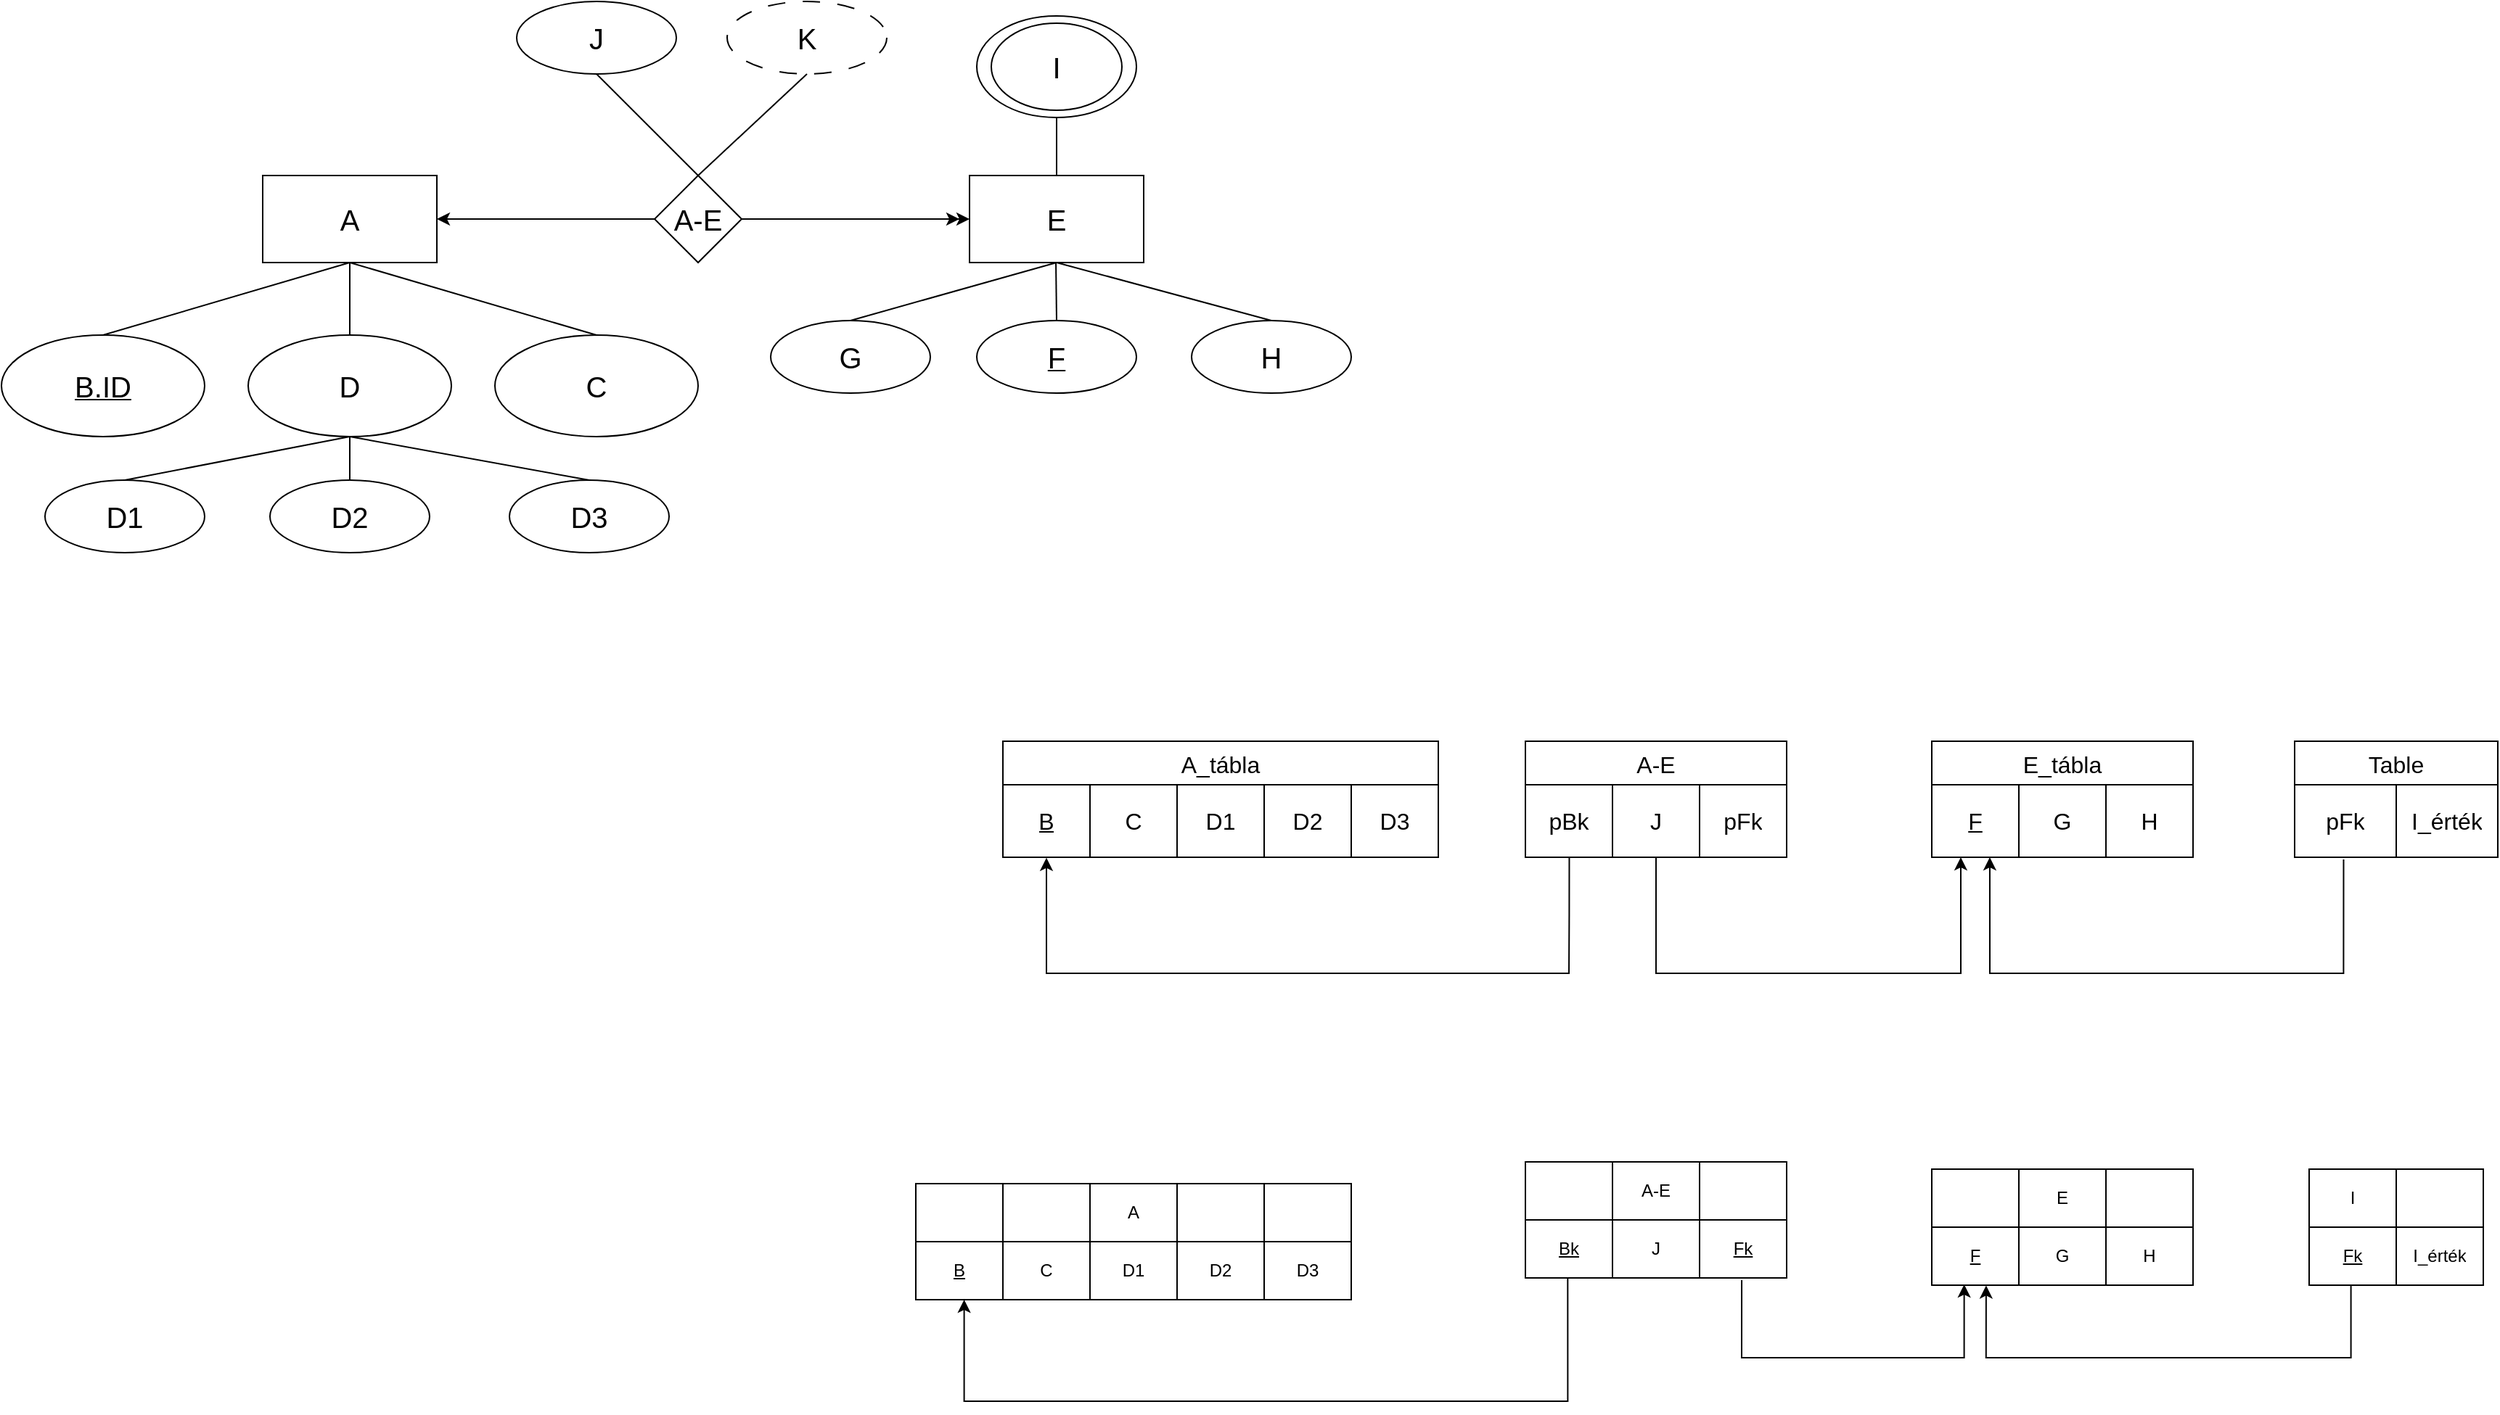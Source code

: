 <mxfile version="26.1.1">
  <diagram name="1 oldal" id="Lfw7uH7mR_dwtOn-PWIH">
    <mxGraphModel dx="1500" dy="797" grid="1" gridSize="10" guides="1" tooltips="1" connect="1" arrows="1" fold="1" page="1" pageScale="1" pageWidth="827" pageHeight="1169" math="0" shadow="0">
      <root>
        <mxCell id="0" />
        <mxCell id="1" parent="0" />
        <mxCell id="7MCUvtR1y5PKWnJzMDMS-5" value="&lt;font style=&quot;font-size: 20px;&quot;&gt;A&lt;/font&gt;" style="rounded=0;whiteSpace=wrap;html=1;" parent="1" vertex="1">
          <mxGeometry x="340" y="210" width="120" height="60" as="geometry" />
        </mxCell>
        <mxCell id="7MCUvtR1y5PKWnJzMDMS-29" value="&lt;font style=&quot;font-size: 20px;&quot;&gt;E&lt;/font&gt;" style="rounded=0;whiteSpace=wrap;html=1;" parent="1" vertex="1">
          <mxGeometry x="827" y="210" width="120" height="60" as="geometry" />
        </mxCell>
        <mxCell id="7MCUvtR1y5PKWnJzMDMS-43" value="" style="endArrow=classic;startArrow=classic;html=1;rounded=0;entryX=1;entryY=0.5;entryDx=0;entryDy=0;exitX=0;exitY=0.5;exitDx=0;exitDy=0;" parent="1" source="7MCUvtR1y5PKWnJzMDMS-29" target="7MCUvtR1y5PKWnJzMDMS-5" edge="1">
          <mxGeometry width="50" height="50" relative="1" as="geometry">
            <mxPoint x="710" y="239.47" as="sourcePoint" />
            <mxPoint x="610" y="239.47" as="targetPoint" />
          </mxGeometry>
        </mxCell>
        <mxCell id="7MCUvtR1y5PKWnJzMDMS-44" value="&lt;font style=&quot;font-size: 20px;&quot;&gt;A-E&lt;/font&gt;" style="rhombus;whiteSpace=wrap;html=1;" parent="1" vertex="1">
          <mxGeometry x="610" y="210" width="60" height="60" as="geometry" />
        </mxCell>
        <mxCell id="7MCUvtR1y5PKWnJzMDMS-45" value="&lt;u&gt;&lt;font style=&quot;font-size: 20px;&quot;&gt;B.ID&lt;/font&gt;&lt;/u&gt;" style="ellipse;whiteSpace=wrap;html=1;" parent="1" vertex="1">
          <mxGeometry x="160" y="320" width="140" height="70" as="geometry" />
        </mxCell>
        <mxCell id="7MCUvtR1y5PKWnJzMDMS-46" value="&lt;font style=&quot;font-size: 20px;&quot;&gt;D&lt;/font&gt;" style="ellipse;whiteSpace=wrap;html=1;" parent="1" vertex="1">
          <mxGeometry x="330" y="320" width="140" height="70" as="geometry" />
        </mxCell>
        <mxCell id="7MCUvtR1y5PKWnJzMDMS-47" value="&lt;font style=&quot;font-size: 20px;&quot;&gt;C&lt;/font&gt;" style="ellipse;whiteSpace=wrap;html=1;" parent="1" vertex="1">
          <mxGeometry x="500" y="320" width="140" height="70" as="geometry" />
        </mxCell>
        <mxCell id="7MCUvtR1y5PKWnJzMDMS-48" value="" style="endArrow=none;html=1;rounded=0;exitX=0.5;exitY=0;exitDx=0;exitDy=0;entryX=0.5;entryY=1;entryDx=0;entryDy=0;" parent="1" source="7MCUvtR1y5PKWnJzMDMS-46" target="7MCUvtR1y5PKWnJzMDMS-5" edge="1">
          <mxGeometry width="50" height="50" relative="1" as="geometry">
            <mxPoint x="480" y="280" as="sourcePoint" />
            <mxPoint x="530" y="230" as="targetPoint" />
          </mxGeometry>
        </mxCell>
        <mxCell id="7MCUvtR1y5PKWnJzMDMS-49" value="" style="endArrow=none;html=1;rounded=0;exitX=0.5;exitY=0;exitDx=0;exitDy=0;entryX=0.5;entryY=1;entryDx=0;entryDy=0;" parent="1" source="7MCUvtR1y5PKWnJzMDMS-47" target="7MCUvtR1y5PKWnJzMDMS-5" edge="1">
          <mxGeometry width="50" height="50" relative="1" as="geometry">
            <mxPoint x="410" y="330" as="sourcePoint" />
            <mxPoint x="410" y="280" as="targetPoint" />
          </mxGeometry>
        </mxCell>
        <mxCell id="7MCUvtR1y5PKWnJzMDMS-50" value="" style="endArrow=none;html=1;rounded=0;exitX=0.5;exitY=0;exitDx=0;exitDy=0;entryX=0.5;entryY=1;entryDx=0;entryDy=0;" parent="1" source="7MCUvtR1y5PKWnJzMDMS-45" target="7MCUvtR1y5PKWnJzMDMS-5" edge="1">
          <mxGeometry width="50" height="50" relative="1" as="geometry">
            <mxPoint x="420" y="340" as="sourcePoint" />
            <mxPoint x="420" y="290" as="targetPoint" />
          </mxGeometry>
        </mxCell>
        <mxCell id="7MCUvtR1y5PKWnJzMDMS-51" value="&lt;font style=&quot;font-size: 20px;&quot;&gt;D3&lt;/font&gt;" style="ellipse;whiteSpace=wrap;html=1;" parent="1" vertex="1">
          <mxGeometry x="510" y="420" width="110" height="50" as="geometry" />
        </mxCell>
        <mxCell id="7MCUvtR1y5PKWnJzMDMS-52" value="&lt;font style=&quot;font-size: 20px;&quot;&gt;D2&lt;/font&gt;" style="ellipse;whiteSpace=wrap;html=1;" parent="1" vertex="1">
          <mxGeometry x="345" y="420" width="110" height="50" as="geometry" />
        </mxCell>
        <mxCell id="7MCUvtR1y5PKWnJzMDMS-53" value="&lt;font style=&quot;font-size: 20px;&quot;&gt;D1&lt;/font&gt;" style="ellipse;whiteSpace=wrap;html=1;" parent="1" vertex="1">
          <mxGeometry x="190" y="420" width="110" height="50" as="geometry" />
        </mxCell>
        <mxCell id="7MCUvtR1y5PKWnJzMDMS-54" value="" style="endArrow=none;html=1;rounded=0;exitX=0.5;exitY=0;exitDx=0;exitDy=0;fontStyle=4;entryX=0.5;entryY=1;entryDx=0;entryDy=0;" parent="1" source="7MCUvtR1y5PKWnJzMDMS-52" target="7MCUvtR1y5PKWnJzMDMS-46" edge="1">
          <mxGeometry width="50" height="50" relative="1" as="geometry">
            <mxPoint x="410" y="430" as="sourcePoint" />
            <mxPoint x="420" y="400" as="targetPoint" />
          </mxGeometry>
        </mxCell>
        <mxCell id="7MCUvtR1y5PKWnJzMDMS-58" value="" style="endArrow=classic;html=1;rounded=0;exitX=1;exitY=0.5;exitDx=0;exitDy=0;" parent="1" source="7MCUvtR1y5PKWnJzMDMS-44" edge="1">
          <mxGeometry width="50" height="50" relative="1" as="geometry">
            <mxPoint x="720" y="400" as="sourcePoint" />
            <mxPoint x="820" y="240" as="targetPoint" />
          </mxGeometry>
        </mxCell>
        <mxCell id="7MCUvtR1y5PKWnJzMDMS-59" value="" style="endArrow=none;html=1;rounded=0;exitX=0.5;exitY=0;exitDx=0;exitDy=0;entryX=0.5;entryY=1;entryDx=0;entryDy=0;" parent="1" source="7MCUvtR1y5PKWnJzMDMS-51" target="7MCUvtR1y5PKWnJzMDMS-46" edge="1">
          <mxGeometry width="50" height="50" relative="1" as="geometry">
            <mxPoint x="410" y="430" as="sourcePoint" />
            <mxPoint x="409.52" y="390" as="targetPoint" />
          </mxGeometry>
        </mxCell>
        <mxCell id="7MCUvtR1y5PKWnJzMDMS-60" value="" style="endArrow=none;html=1;rounded=0;exitX=0.5;exitY=0;exitDx=0;exitDy=0;entryX=0.5;entryY=1;entryDx=0;entryDy=0;" parent="1" source="7MCUvtR1y5PKWnJzMDMS-53" target="7MCUvtR1y5PKWnJzMDMS-46" edge="1">
          <mxGeometry width="50" height="50" relative="1" as="geometry">
            <mxPoint x="420" y="440" as="sourcePoint" />
            <mxPoint x="400" y="390" as="targetPoint" />
          </mxGeometry>
        </mxCell>
        <mxCell id="7MCUvtR1y5PKWnJzMDMS-61" value="" style="ellipse;whiteSpace=wrap;html=1;" parent="1" vertex="1">
          <mxGeometry x="832" y="100" width="110" height="70" as="geometry" />
        </mxCell>
        <mxCell id="7MCUvtR1y5PKWnJzMDMS-62" value="&lt;font style=&quot;font-size: 20px;&quot;&gt;I&lt;/font&gt;" style="ellipse;whiteSpace=wrap;html=1;" parent="1" vertex="1">
          <mxGeometry x="842" y="105" width="90" height="60" as="geometry" />
        </mxCell>
        <mxCell id="7MCUvtR1y5PKWnJzMDMS-63" value="" style="endArrow=none;html=1;rounded=0;entryX=0.5;entryY=1;entryDx=0;entryDy=0;exitX=0.5;exitY=0;exitDx=0;exitDy=0;" parent="1" source="7MCUvtR1y5PKWnJzMDMS-29" target="7MCUvtR1y5PKWnJzMDMS-61" edge="1">
          <mxGeometry width="50" height="50" relative="1" as="geometry">
            <mxPoint x="870" y="370" as="sourcePoint" />
            <mxPoint x="920" y="320" as="targetPoint" />
          </mxGeometry>
        </mxCell>
        <mxCell id="7MCUvtR1y5PKWnJzMDMS-64" value="&lt;font style=&quot;font-size: 20px;&quot;&gt;H&lt;/font&gt;" style="ellipse;whiteSpace=wrap;html=1;" parent="1" vertex="1">
          <mxGeometry x="980" y="310" width="110" height="50" as="geometry" />
        </mxCell>
        <mxCell id="7MCUvtR1y5PKWnJzMDMS-65" value="&lt;u&gt;&lt;font style=&quot;font-size: 20px;&quot;&gt;F&lt;/font&gt;&lt;/u&gt;" style="ellipse;whiteSpace=wrap;html=1;" parent="1" vertex="1">
          <mxGeometry x="832" y="310" width="110" height="50" as="geometry" />
        </mxCell>
        <mxCell id="7MCUvtR1y5PKWnJzMDMS-66" value="&lt;font style=&quot;font-size: 20px;&quot;&gt;G&lt;/font&gt;" style="ellipse;whiteSpace=wrap;html=1;" parent="1" vertex="1">
          <mxGeometry x="690" y="310" width="110" height="50" as="geometry" />
        </mxCell>
        <mxCell id="7MCUvtR1y5PKWnJzMDMS-67" value="" style="endArrow=none;html=1;rounded=0;exitX=0.5;exitY=0;exitDx=0;exitDy=0;entryX=0.5;entryY=1;entryDx=0;entryDy=0;" parent="1" source="7MCUvtR1y5PKWnJzMDMS-65" edge="1">
          <mxGeometry width="50" height="50" relative="1" as="geometry">
            <mxPoint x="886.52" y="320" as="sourcePoint" />
            <mxPoint x="886.52" y="270" as="targetPoint" />
          </mxGeometry>
        </mxCell>
        <mxCell id="7MCUvtR1y5PKWnJzMDMS-68" value="" style="endArrow=none;html=1;rounded=0;exitX=0.5;exitY=0;exitDx=0;exitDy=0;entryX=0.5;entryY=1;entryDx=0;entryDy=0;" parent="1" source="7MCUvtR1y5PKWnJzMDMS-64" edge="1">
          <mxGeometry width="50" height="50" relative="1" as="geometry">
            <mxPoint x="897" y="320" as="sourcePoint" />
            <mxPoint x="887" y="270" as="targetPoint" />
          </mxGeometry>
        </mxCell>
        <mxCell id="7MCUvtR1y5PKWnJzMDMS-69" value="" style="endArrow=none;html=1;rounded=0;exitX=0.5;exitY=0;exitDx=0;exitDy=0;entryX=0.5;entryY=1;entryDx=0;entryDy=0;" parent="1" source="7MCUvtR1y5PKWnJzMDMS-66" edge="1">
          <mxGeometry width="50" height="50" relative="1" as="geometry">
            <mxPoint x="907" y="330" as="sourcePoint" />
            <mxPoint x="887" y="270" as="targetPoint" />
          </mxGeometry>
        </mxCell>
        <mxCell id="7MCUvtR1y5PKWnJzMDMS-92" value="&lt;font style=&quot;font-size: 20px;&quot;&gt;J&lt;/font&gt;" style="ellipse;whiteSpace=wrap;html=1;" parent="1" vertex="1">
          <mxGeometry x="515" y="90" width="110" height="50" as="geometry" />
        </mxCell>
        <mxCell id="7MCUvtR1y5PKWnJzMDMS-93" value="&lt;font style=&quot;font-size: 20px;&quot;&gt;K&lt;/font&gt;" style="ellipse;whiteSpace=wrap;html=1;dashed=1;dashPattern=12 12;" parent="1" vertex="1">
          <mxGeometry x="660" y="90" width="110" height="50" as="geometry" />
        </mxCell>
        <mxCell id="7MCUvtR1y5PKWnJzMDMS-94" value="" style="endArrow=none;html=1;rounded=0;entryX=0.5;entryY=1;entryDx=0;entryDy=0;exitX=0.5;exitY=0;exitDx=0;exitDy=0;" parent="1" source="7MCUvtR1y5PKWnJzMDMS-44" target="7MCUvtR1y5PKWnJzMDMS-92" edge="1">
          <mxGeometry width="50" height="50" relative="1" as="geometry">
            <mxPoint x="660" y="360" as="sourcePoint" />
            <mxPoint x="710" y="310" as="targetPoint" />
          </mxGeometry>
        </mxCell>
        <mxCell id="7MCUvtR1y5PKWnJzMDMS-95" value="" style="endArrow=none;html=1;rounded=0;entryX=0.5;entryY=1;entryDx=0;entryDy=0;exitX=0.5;exitY=0;exitDx=0;exitDy=0;" parent="1" source="7MCUvtR1y5PKWnJzMDMS-44" target="7MCUvtR1y5PKWnJzMDMS-93" edge="1">
          <mxGeometry width="50" height="50" relative="1" as="geometry">
            <mxPoint x="640" y="210" as="sourcePoint" />
            <mxPoint x="580" y="150" as="targetPoint" />
          </mxGeometry>
        </mxCell>
        <mxCell id="UJ4W_kFyrOD60DP5WewR-1" value="" style="shape=table;startSize=0;container=1;collapsible=0;childLayout=tableLayout;" vertex="1" parent="1">
          <mxGeometry x="790" y="905" width="300" height="80" as="geometry" />
        </mxCell>
        <mxCell id="UJ4W_kFyrOD60DP5WewR-2" value="" style="shape=tableRow;horizontal=0;startSize=0;swimlaneHead=0;swimlaneBody=0;strokeColor=inherit;top=0;left=0;bottom=0;right=0;collapsible=0;dropTarget=0;fillColor=none;points=[[0,0.5],[1,0.5]];portConstraint=eastwest;" vertex="1" parent="UJ4W_kFyrOD60DP5WewR-1">
          <mxGeometry width="300" height="40" as="geometry" />
        </mxCell>
        <mxCell id="UJ4W_kFyrOD60DP5WewR-3" value="" style="shape=partialRectangle;html=1;whiteSpace=wrap;connectable=0;strokeColor=inherit;overflow=hidden;fillColor=none;top=0;left=0;bottom=0;right=0;pointerEvents=1;" vertex="1" parent="UJ4W_kFyrOD60DP5WewR-2">
          <mxGeometry width="60" height="40" as="geometry">
            <mxRectangle width="60" height="40" as="alternateBounds" />
          </mxGeometry>
        </mxCell>
        <mxCell id="UJ4W_kFyrOD60DP5WewR-4" value="" style="shape=partialRectangle;html=1;whiteSpace=wrap;connectable=0;strokeColor=inherit;overflow=hidden;fillColor=none;top=0;left=0;bottom=0;right=0;pointerEvents=1;" vertex="1" parent="UJ4W_kFyrOD60DP5WewR-2">
          <mxGeometry x="60" width="60" height="40" as="geometry">
            <mxRectangle width="60" height="40" as="alternateBounds" />
          </mxGeometry>
        </mxCell>
        <mxCell id="UJ4W_kFyrOD60DP5WewR-5" value="A" style="shape=partialRectangle;html=1;whiteSpace=wrap;connectable=0;strokeColor=inherit;overflow=hidden;fillColor=none;top=0;left=0;bottom=0;right=0;pointerEvents=1;" vertex="1" parent="UJ4W_kFyrOD60DP5WewR-2">
          <mxGeometry x="120" width="60" height="40" as="geometry">
            <mxRectangle width="60" height="40" as="alternateBounds" />
          </mxGeometry>
        </mxCell>
        <mxCell id="UJ4W_kFyrOD60DP5WewR-6" value="" style="shape=partialRectangle;html=1;whiteSpace=wrap;connectable=0;strokeColor=inherit;overflow=hidden;fillColor=none;top=0;left=0;bottom=0;right=0;pointerEvents=1;" vertex="1" parent="UJ4W_kFyrOD60DP5WewR-2">
          <mxGeometry x="180" width="60" height="40" as="geometry">
            <mxRectangle width="60" height="40" as="alternateBounds" />
          </mxGeometry>
        </mxCell>
        <mxCell id="UJ4W_kFyrOD60DP5WewR-7" value="" style="shape=partialRectangle;html=1;whiteSpace=wrap;connectable=0;strokeColor=inherit;overflow=hidden;fillColor=none;top=0;left=0;bottom=0;right=0;pointerEvents=1;" vertex="1" parent="UJ4W_kFyrOD60DP5WewR-2">
          <mxGeometry x="240" width="60" height="40" as="geometry">
            <mxRectangle width="60" height="40" as="alternateBounds" />
          </mxGeometry>
        </mxCell>
        <mxCell id="UJ4W_kFyrOD60DP5WewR-8" value="" style="shape=tableRow;horizontal=0;startSize=0;swimlaneHead=0;swimlaneBody=0;strokeColor=inherit;top=0;left=0;bottom=0;right=0;collapsible=0;dropTarget=0;fillColor=none;points=[[0,0.5],[1,0.5]];portConstraint=eastwest;" vertex="1" parent="UJ4W_kFyrOD60DP5WewR-1">
          <mxGeometry y="40" width="300" height="40" as="geometry" />
        </mxCell>
        <mxCell id="UJ4W_kFyrOD60DP5WewR-9" value="&lt;u&gt;B&lt;/u&gt;" style="shape=partialRectangle;html=1;whiteSpace=wrap;connectable=0;strokeColor=inherit;overflow=hidden;fillColor=none;top=0;left=0;bottom=0;right=0;pointerEvents=1;" vertex="1" parent="UJ4W_kFyrOD60DP5WewR-8">
          <mxGeometry width="60" height="40" as="geometry">
            <mxRectangle width="60" height="40" as="alternateBounds" />
          </mxGeometry>
        </mxCell>
        <mxCell id="UJ4W_kFyrOD60DP5WewR-10" value="C" style="shape=partialRectangle;html=1;whiteSpace=wrap;connectable=0;strokeColor=inherit;overflow=hidden;fillColor=none;top=0;left=0;bottom=0;right=0;pointerEvents=1;" vertex="1" parent="UJ4W_kFyrOD60DP5WewR-8">
          <mxGeometry x="60" width="60" height="40" as="geometry">
            <mxRectangle width="60" height="40" as="alternateBounds" />
          </mxGeometry>
        </mxCell>
        <mxCell id="UJ4W_kFyrOD60DP5WewR-11" value="D1" style="shape=partialRectangle;html=1;whiteSpace=wrap;connectable=0;strokeColor=inherit;overflow=hidden;fillColor=none;top=0;left=0;bottom=0;right=0;pointerEvents=1;" vertex="1" parent="UJ4W_kFyrOD60DP5WewR-8">
          <mxGeometry x="120" width="60" height="40" as="geometry">
            <mxRectangle width="60" height="40" as="alternateBounds" />
          </mxGeometry>
        </mxCell>
        <mxCell id="UJ4W_kFyrOD60DP5WewR-12" value="D2" style="shape=partialRectangle;html=1;whiteSpace=wrap;connectable=0;strokeColor=inherit;overflow=hidden;fillColor=none;top=0;left=0;bottom=0;right=0;pointerEvents=1;" vertex="1" parent="UJ4W_kFyrOD60DP5WewR-8">
          <mxGeometry x="180" width="60" height="40" as="geometry">
            <mxRectangle width="60" height="40" as="alternateBounds" />
          </mxGeometry>
        </mxCell>
        <mxCell id="UJ4W_kFyrOD60DP5WewR-13" value="D3" style="shape=partialRectangle;html=1;whiteSpace=wrap;connectable=0;strokeColor=inherit;overflow=hidden;fillColor=none;top=0;left=0;bottom=0;right=0;pointerEvents=1;" vertex="1" parent="UJ4W_kFyrOD60DP5WewR-8">
          <mxGeometry x="240" width="60" height="40" as="geometry">
            <mxRectangle width="60" height="40" as="alternateBounds" />
          </mxGeometry>
        </mxCell>
        <mxCell id="UJ4W_kFyrOD60DP5WewR-15" value="" style="shape=table;startSize=0;container=1;collapsible=0;childLayout=tableLayout;" vertex="1" parent="1">
          <mxGeometry x="1210" y="890" width="180" height="80" as="geometry" />
        </mxCell>
        <mxCell id="UJ4W_kFyrOD60DP5WewR-16" value="" style="shape=tableRow;horizontal=0;startSize=0;swimlaneHead=0;swimlaneBody=0;strokeColor=inherit;top=0;left=0;bottom=0;right=0;collapsible=0;dropTarget=0;fillColor=none;points=[[0,0.5],[1,0.5]];portConstraint=eastwest;" vertex="1" parent="UJ4W_kFyrOD60DP5WewR-15">
          <mxGeometry width="180" height="40" as="geometry" />
        </mxCell>
        <mxCell id="UJ4W_kFyrOD60DP5WewR-17" value="" style="shape=partialRectangle;html=1;whiteSpace=wrap;connectable=0;strokeColor=inherit;overflow=hidden;fillColor=none;top=0;left=0;bottom=0;right=0;pointerEvents=1;" vertex="1" parent="UJ4W_kFyrOD60DP5WewR-16">
          <mxGeometry width="60" height="40" as="geometry">
            <mxRectangle width="60" height="40" as="alternateBounds" />
          </mxGeometry>
        </mxCell>
        <mxCell id="UJ4W_kFyrOD60DP5WewR-18" value="A-E" style="shape=partialRectangle;html=1;whiteSpace=wrap;connectable=0;strokeColor=inherit;overflow=hidden;fillColor=none;top=0;left=0;bottom=0;right=0;pointerEvents=1;" vertex="1" parent="UJ4W_kFyrOD60DP5WewR-16">
          <mxGeometry x="60" width="60" height="40" as="geometry">
            <mxRectangle width="60" height="40" as="alternateBounds" />
          </mxGeometry>
        </mxCell>
        <mxCell id="UJ4W_kFyrOD60DP5WewR-19" value="" style="shape=partialRectangle;html=1;whiteSpace=wrap;connectable=0;strokeColor=inherit;overflow=hidden;fillColor=none;top=0;left=0;bottom=0;right=0;pointerEvents=1;" vertex="1" parent="UJ4W_kFyrOD60DP5WewR-16">
          <mxGeometry x="120" width="60" height="40" as="geometry">
            <mxRectangle width="60" height="40" as="alternateBounds" />
          </mxGeometry>
        </mxCell>
        <mxCell id="UJ4W_kFyrOD60DP5WewR-20" value="" style="shape=tableRow;horizontal=0;startSize=0;swimlaneHead=0;swimlaneBody=0;strokeColor=inherit;top=0;left=0;bottom=0;right=0;collapsible=0;dropTarget=0;fillColor=none;points=[[0,0.5],[1,0.5]];portConstraint=eastwest;" vertex="1" parent="UJ4W_kFyrOD60DP5WewR-15">
          <mxGeometry y="40" width="180" height="40" as="geometry" />
        </mxCell>
        <mxCell id="UJ4W_kFyrOD60DP5WewR-21" value="&lt;u&gt;Bk&lt;/u&gt;" style="shape=partialRectangle;html=1;whiteSpace=wrap;connectable=0;strokeColor=inherit;overflow=hidden;fillColor=none;top=0;left=0;bottom=0;right=0;pointerEvents=1;" vertex="1" parent="UJ4W_kFyrOD60DP5WewR-20">
          <mxGeometry width="60" height="40" as="geometry">
            <mxRectangle width="60" height="40" as="alternateBounds" />
          </mxGeometry>
        </mxCell>
        <mxCell id="UJ4W_kFyrOD60DP5WewR-22" value="J" style="shape=partialRectangle;html=1;whiteSpace=wrap;connectable=0;strokeColor=inherit;overflow=hidden;fillColor=none;top=0;left=0;bottom=0;right=0;pointerEvents=1;" vertex="1" parent="UJ4W_kFyrOD60DP5WewR-20">
          <mxGeometry x="60" width="60" height="40" as="geometry">
            <mxRectangle width="60" height="40" as="alternateBounds" />
          </mxGeometry>
        </mxCell>
        <mxCell id="UJ4W_kFyrOD60DP5WewR-23" value="&lt;u&gt;Fk&lt;/u&gt;" style="shape=partialRectangle;html=1;whiteSpace=wrap;connectable=0;strokeColor=inherit;overflow=hidden;fillColor=none;top=0;left=0;bottom=0;right=0;pointerEvents=1;" vertex="1" parent="UJ4W_kFyrOD60DP5WewR-20">
          <mxGeometry x="120" width="60" height="40" as="geometry">
            <mxRectangle width="60" height="40" as="alternateBounds" />
          </mxGeometry>
        </mxCell>
        <mxCell id="UJ4W_kFyrOD60DP5WewR-24" style="edgeStyle=orthogonalEdgeStyle;rounded=0;orthogonalLoop=1;jettySize=auto;html=1;exitX=0.162;exitY=1.002;exitDx=0;exitDy=0;exitPerimeter=0;entryX=0.111;entryY=1;entryDx=0;entryDy=0;entryPerimeter=0;" edge="1" parent="1" source="UJ4W_kFyrOD60DP5WewR-20" target="UJ4W_kFyrOD60DP5WewR-8">
          <mxGeometry relative="1" as="geometry">
            <mxPoint x="820" y="1065" as="targetPoint" />
            <Array as="points">
              <mxPoint x="1239" y="1055" />
              <mxPoint x="823" y="1055" />
            </Array>
          </mxGeometry>
        </mxCell>
        <mxCell id="UJ4W_kFyrOD60DP5WewR-25" value="" style="shape=table;startSize=0;container=1;collapsible=0;childLayout=tableLayout;" vertex="1" parent="1">
          <mxGeometry x="1490" y="895" width="180" height="80" as="geometry" />
        </mxCell>
        <mxCell id="UJ4W_kFyrOD60DP5WewR-26" value="" style="shape=tableRow;horizontal=0;startSize=0;swimlaneHead=0;swimlaneBody=0;strokeColor=inherit;top=0;left=0;bottom=0;right=0;collapsible=0;dropTarget=0;fillColor=none;points=[[0,0.5],[1,0.5]];portConstraint=eastwest;" vertex="1" parent="UJ4W_kFyrOD60DP5WewR-25">
          <mxGeometry width="180" height="40" as="geometry" />
        </mxCell>
        <mxCell id="UJ4W_kFyrOD60DP5WewR-27" value="" style="shape=partialRectangle;html=1;whiteSpace=wrap;connectable=0;strokeColor=inherit;overflow=hidden;fillColor=none;top=0;left=0;bottom=0;right=0;pointerEvents=1;" vertex="1" parent="UJ4W_kFyrOD60DP5WewR-26">
          <mxGeometry width="60" height="40" as="geometry">
            <mxRectangle width="60" height="40" as="alternateBounds" />
          </mxGeometry>
        </mxCell>
        <mxCell id="UJ4W_kFyrOD60DP5WewR-28" value="E" style="shape=partialRectangle;html=1;whiteSpace=wrap;connectable=0;strokeColor=inherit;overflow=hidden;fillColor=none;top=0;left=0;bottom=0;right=0;pointerEvents=1;" vertex="1" parent="UJ4W_kFyrOD60DP5WewR-26">
          <mxGeometry x="60" width="60" height="40" as="geometry">
            <mxRectangle width="60" height="40" as="alternateBounds" />
          </mxGeometry>
        </mxCell>
        <mxCell id="UJ4W_kFyrOD60DP5WewR-29" value="" style="shape=partialRectangle;html=1;whiteSpace=wrap;connectable=0;strokeColor=inherit;overflow=hidden;fillColor=none;top=0;left=0;bottom=0;right=0;pointerEvents=1;" vertex="1" parent="UJ4W_kFyrOD60DP5WewR-26">
          <mxGeometry x="120" width="60" height="40" as="geometry">
            <mxRectangle width="60" height="40" as="alternateBounds" />
          </mxGeometry>
        </mxCell>
        <mxCell id="UJ4W_kFyrOD60DP5WewR-30" value="" style="shape=tableRow;horizontal=0;startSize=0;swimlaneHead=0;swimlaneBody=0;strokeColor=inherit;top=0;left=0;bottom=0;right=0;collapsible=0;dropTarget=0;fillColor=none;points=[[0,0.5],[1,0.5]];portConstraint=eastwest;" vertex="1" parent="UJ4W_kFyrOD60DP5WewR-25">
          <mxGeometry y="40" width="180" height="40" as="geometry" />
        </mxCell>
        <mxCell id="UJ4W_kFyrOD60DP5WewR-31" value="&lt;u&gt;F&lt;/u&gt;" style="shape=partialRectangle;html=1;whiteSpace=wrap;connectable=0;strokeColor=inherit;overflow=hidden;fillColor=none;top=0;left=0;bottom=0;right=0;pointerEvents=1;" vertex="1" parent="UJ4W_kFyrOD60DP5WewR-30">
          <mxGeometry width="60" height="40" as="geometry">
            <mxRectangle width="60" height="40" as="alternateBounds" />
          </mxGeometry>
        </mxCell>
        <mxCell id="UJ4W_kFyrOD60DP5WewR-32" value="G" style="shape=partialRectangle;html=1;whiteSpace=wrap;connectable=0;strokeColor=inherit;overflow=hidden;fillColor=none;top=0;left=0;bottom=0;right=0;pointerEvents=1;" vertex="1" parent="UJ4W_kFyrOD60DP5WewR-30">
          <mxGeometry x="60" width="60" height="40" as="geometry">
            <mxRectangle width="60" height="40" as="alternateBounds" />
          </mxGeometry>
        </mxCell>
        <mxCell id="UJ4W_kFyrOD60DP5WewR-33" value="H" style="shape=partialRectangle;html=1;whiteSpace=wrap;connectable=0;strokeColor=inherit;overflow=hidden;fillColor=none;top=0;left=0;bottom=0;right=0;pointerEvents=1;" vertex="1" parent="UJ4W_kFyrOD60DP5WewR-30">
          <mxGeometry x="120" width="60" height="40" as="geometry">
            <mxRectangle width="60" height="40" as="alternateBounds" />
          </mxGeometry>
        </mxCell>
        <mxCell id="UJ4W_kFyrOD60DP5WewR-34" style="edgeStyle=orthogonalEdgeStyle;rounded=0;orthogonalLoop=1;jettySize=auto;html=1;exitX=0.828;exitY=1.019;exitDx=0;exitDy=0;exitPerimeter=0;entryX=0.124;entryY=0.988;entryDx=0;entryDy=0;entryPerimeter=0;" edge="1" parent="1" source="UJ4W_kFyrOD60DP5WewR-15" target="UJ4W_kFyrOD60DP5WewR-30">
          <mxGeometry relative="1" as="geometry">
            <mxPoint x="1520" y="1025" as="targetPoint" />
            <Array as="points">
              <mxPoint x="1359" y="1025" />
              <mxPoint x="1512" y="1025" />
            </Array>
          </mxGeometry>
        </mxCell>
        <mxCell id="UJ4W_kFyrOD60DP5WewR-35" value="" style="shape=table;startSize=0;container=1;collapsible=0;childLayout=tableLayout;verticalAlign=middle;" vertex="1" parent="1">
          <mxGeometry x="1750" y="895" width="120" height="80" as="geometry" />
        </mxCell>
        <mxCell id="UJ4W_kFyrOD60DP5WewR-36" value="" style="shape=tableRow;horizontal=0;startSize=0;swimlaneHead=0;swimlaneBody=0;strokeColor=inherit;top=0;left=0;bottom=0;right=0;collapsible=0;dropTarget=0;fillColor=none;points=[[0,0.5],[1,0.5]];portConstraint=eastwest;" vertex="1" parent="UJ4W_kFyrOD60DP5WewR-35">
          <mxGeometry width="120" height="40" as="geometry" />
        </mxCell>
        <mxCell id="UJ4W_kFyrOD60DP5WewR-37" value="I" style="shape=partialRectangle;html=1;whiteSpace=wrap;connectable=0;strokeColor=inherit;overflow=hidden;fillColor=none;top=0;left=0;bottom=0;right=0;pointerEvents=1;" vertex="1" parent="UJ4W_kFyrOD60DP5WewR-36">
          <mxGeometry width="60" height="40" as="geometry">
            <mxRectangle width="60" height="40" as="alternateBounds" />
          </mxGeometry>
        </mxCell>
        <mxCell id="UJ4W_kFyrOD60DP5WewR-38" value="" style="shape=partialRectangle;html=1;whiteSpace=wrap;connectable=0;strokeColor=inherit;overflow=hidden;fillColor=none;top=0;left=0;bottom=0;right=0;pointerEvents=1;" vertex="1" parent="UJ4W_kFyrOD60DP5WewR-36">
          <mxGeometry x="60" width="60" height="40" as="geometry">
            <mxRectangle width="60" height="40" as="alternateBounds" />
          </mxGeometry>
        </mxCell>
        <mxCell id="UJ4W_kFyrOD60DP5WewR-39" value="" style="shape=tableRow;horizontal=0;startSize=0;swimlaneHead=0;swimlaneBody=0;strokeColor=inherit;top=0;left=0;bottom=0;right=0;collapsible=0;dropTarget=0;fillColor=none;points=[[0,0.5],[1,0.5]];portConstraint=eastwest;" vertex="1" parent="UJ4W_kFyrOD60DP5WewR-35">
          <mxGeometry y="40" width="120" height="40" as="geometry" />
        </mxCell>
        <mxCell id="UJ4W_kFyrOD60DP5WewR-40" value="&lt;u&gt;Fk&lt;/u&gt;" style="shape=partialRectangle;html=1;whiteSpace=wrap;connectable=0;strokeColor=inherit;overflow=hidden;fillColor=none;top=0;left=0;bottom=0;right=0;pointerEvents=1;" vertex="1" parent="UJ4W_kFyrOD60DP5WewR-39">
          <mxGeometry width="60" height="40" as="geometry">
            <mxRectangle width="60" height="40" as="alternateBounds" />
          </mxGeometry>
        </mxCell>
        <mxCell id="UJ4W_kFyrOD60DP5WewR-41" value="I_érték" style="shape=partialRectangle;html=1;whiteSpace=wrap;connectable=0;strokeColor=inherit;overflow=hidden;fillColor=none;top=0;left=0;bottom=0;right=0;pointerEvents=1;" vertex="1" parent="UJ4W_kFyrOD60DP5WewR-39">
          <mxGeometry x="60" width="60" height="40" as="geometry">
            <mxRectangle width="60" height="40" as="alternateBounds" />
          </mxGeometry>
        </mxCell>
        <mxCell id="UJ4W_kFyrOD60DP5WewR-42" style="edgeStyle=orthogonalEdgeStyle;rounded=0;orthogonalLoop=1;jettySize=auto;html=1;exitX=0.24;exitY=1.008;exitDx=0;exitDy=0;exitPerimeter=0;entryX=0.208;entryY=1.006;entryDx=0;entryDy=0;entryPerimeter=0;" edge="1" parent="1" target="UJ4W_kFyrOD60DP5WewR-30">
          <mxGeometry relative="1" as="geometry">
            <mxPoint x="1526.54" y="976.64" as="targetPoint" />
            <mxPoint x="1778.8" y="975.0" as="sourcePoint" />
            <Array as="points">
              <mxPoint x="1779" y="1025" />
              <mxPoint x="1527" y="1025" />
            </Array>
          </mxGeometry>
        </mxCell>
        <mxCell id="UJ4W_kFyrOD60DP5WewR-47" value="A_tábla" style="shape=table;startSize=30;container=1;collapsible=0;childLayout=tableLayout;strokeColor=default;fontSize=16;" vertex="1" parent="1">
          <mxGeometry x="850" y="600" width="300" height="80" as="geometry" />
        </mxCell>
        <mxCell id="UJ4W_kFyrOD60DP5WewR-48" value="" style="shape=tableRow;horizontal=0;startSize=0;swimlaneHead=0;swimlaneBody=0;strokeColor=inherit;top=0;left=0;bottom=0;right=0;collapsible=0;dropTarget=0;fillColor=none;points=[[0,0.5],[1,0.5]];portConstraint=eastwest;fontSize=16;" vertex="1" parent="UJ4W_kFyrOD60DP5WewR-47">
          <mxGeometry y="30" width="300" height="50" as="geometry" />
        </mxCell>
        <mxCell id="UJ4W_kFyrOD60DP5WewR-49" value="&lt;u&gt;B&lt;/u&gt;" style="shape=partialRectangle;html=1;whiteSpace=wrap;connectable=0;strokeColor=inherit;overflow=hidden;fillColor=none;top=0;left=0;bottom=0;right=0;pointerEvents=1;fontSize=16;" vertex="1" parent="UJ4W_kFyrOD60DP5WewR-48">
          <mxGeometry width="60" height="50" as="geometry">
            <mxRectangle width="60" height="50" as="alternateBounds" />
          </mxGeometry>
        </mxCell>
        <mxCell id="UJ4W_kFyrOD60DP5WewR-50" value="C" style="shape=partialRectangle;html=1;whiteSpace=wrap;connectable=0;strokeColor=inherit;overflow=hidden;fillColor=none;top=0;left=0;bottom=0;right=0;pointerEvents=1;fontSize=16;" vertex="1" parent="UJ4W_kFyrOD60DP5WewR-48">
          <mxGeometry x="60" width="60" height="50" as="geometry">
            <mxRectangle width="60" height="50" as="alternateBounds" />
          </mxGeometry>
        </mxCell>
        <mxCell id="UJ4W_kFyrOD60DP5WewR-51" value="D1" style="shape=partialRectangle;html=1;whiteSpace=wrap;connectable=0;strokeColor=inherit;overflow=hidden;fillColor=none;top=0;left=0;bottom=0;right=0;pointerEvents=1;fontSize=16;" vertex="1" parent="UJ4W_kFyrOD60DP5WewR-48">
          <mxGeometry x="120" width="60" height="50" as="geometry">
            <mxRectangle width="60" height="50" as="alternateBounds" />
          </mxGeometry>
        </mxCell>
        <mxCell id="UJ4W_kFyrOD60DP5WewR-60" value="D2" style="shape=partialRectangle;html=1;whiteSpace=wrap;connectable=0;strokeColor=inherit;overflow=hidden;fillColor=none;top=0;left=0;bottom=0;right=0;pointerEvents=1;fontSize=16;" vertex="1" parent="UJ4W_kFyrOD60DP5WewR-48">
          <mxGeometry x="180" width="60" height="50" as="geometry">
            <mxRectangle width="60" height="50" as="alternateBounds" />
          </mxGeometry>
        </mxCell>
        <mxCell id="UJ4W_kFyrOD60DP5WewR-61" value="D3" style="shape=partialRectangle;html=1;whiteSpace=wrap;connectable=0;strokeColor=inherit;overflow=hidden;fillColor=none;top=0;left=0;bottom=0;right=0;pointerEvents=1;fontSize=16;" vertex="1" parent="UJ4W_kFyrOD60DP5WewR-48">
          <mxGeometry x="240" width="60" height="50" as="geometry">
            <mxRectangle width="60" height="50" as="alternateBounds" />
          </mxGeometry>
        </mxCell>
        <mxCell id="UJ4W_kFyrOD60DP5WewR-75" style="edgeStyle=orthogonalEdgeStyle;rounded=0;orthogonalLoop=1;jettySize=auto;html=1;exitX=0.168;exitY=1;exitDx=0;exitDy=0;exitPerimeter=0;entryX=0.1;entryY=1.008;entryDx=0;entryDy=0;entryPerimeter=0;" edge="1" parent="1" source="UJ4W_kFyrOD60DP5WewR-63" target="UJ4W_kFyrOD60DP5WewR-48">
          <mxGeometry relative="1" as="geometry">
            <mxPoint x="1230" y="830" as="targetPoint" />
            <Array as="points">
              <mxPoint x="1240" y="720" />
              <mxPoint x="1240" y="720" />
              <mxPoint x="1240" y="760" />
              <mxPoint x="880" y="760" />
            </Array>
          </mxGeometry>
        </mxCell>
        <mxCell id="UJ4W_kFyrOD60DP5WewR-90" style="edgeStyle=orthogonalEdgeStyle;rounded=0;orthogonalLoop=1;jettySize=auto;html=1;entryX=0.111;entryY=1;entryDx=0;entryDy=0;entryPerimeter=0;" edge="1" parent="1" source="UJ4W_kFyrOD60DP5WewR-62" target="UJ4W_kFyrOD60DP5WewR-77">
          <mxGeometry relative="1" as="geometry">
            <mxPoint x="1500" y="700" as="targetPoint" />
            <Array as="points">
              <mxPoint x="1300" y="760" />
              <mxPoint x="1510" y="760" />
            </Array>
          </mxGeometry>
        </mxCell>
        <mxCell id="UJ4W_kFyrOD60DP5WewR-62" value="A-E" style="shape=table;startSize=30;container=1;collapsible=0;childLayout=tableLayout;strokeColor=default;fontSize=16;" vertex="1" parent="1">
          <mxGeometry x="1210" y="600" width="180" height="80" as="geometry" />
        </mxCell>
        <mxCell id="UJ4W_kFyrOD60DP5WewR-63" value="" style="shape=tableRow;horizontal=0;startSize=0;swimlaneHead=0;swimlaneBody=0;strokeColor=inherit;top=0;left=0;bottom=0;right=0;collapsible=0;dropTarget=0;fillColor=none;points=[[0,0.5],[1,0.5]];portConstraint=eastwest;fontSize=16;" vertex="1" parent="UJ4W_kFyrOD60DP5WewR-62">
          <mxGeometry y="30" width="180" height="50" as="geometry" />
        </mxCell>
        <mxCell id="UJ4W_kFyrOD60DP5WewR-64" value="pBk" style="shape=partialRectangle;html=1;whiteSpace=wrap;connectable=0;strokeColor=inherit;overflow=hidden;fillColor=none;top=0;left=0;bottom=0;right=0;pointerEvents=1;fontSize=16;" vertex="1" parent="UJ4W_kFyrOD60DP5WewR-63">
          <mxGeometry width="60" height="50" as="geometry">
            <mxRectangle width="60" height="50" as="alternateBounds" />
          </mxGeometry>
        </mxCell>
        <mxCell id="UJ4W_kFyrOD60DP5WewR-65" value="J" style="shape=partialRectangle;html=1;whiteSpace=wrap;connectable=0;strokeColor=inherit;overflow=hidden;fillColor=none;top=0;left=0;bottom=0;right=0;pointerEvents=1;fontSize=16;" vertex="1" parent="UJ4W_kFyrOD60DP5WewR-63">
          <mxGeometry x="60" width="60" height="50" as="geometry">
            <mxRectangle width="60" height="50" as="alternateBounds" />
          </mxGeometry>
        </mxCell>
        <mxCell id="UJ4W_kFyrOD60DP5WewR-66" value="pFk" style="shape=partialRectangle;html=1;whiteSpace=wrap;connectable=0;strokeColor=inherit;overflow=hidden;fillColor=none;top=0;left=0;bottom=0;right=0;pointerEvents=1;fontSize=16;" vertex="1" parent="UJ4W_kFyrOD60DP5WewR-63">
          <mxGeometry x="120" width="60" height="50" as="geometry">
            <mxRectangle width="60" height="50" as="alternateBounds" />
          </mxGeometry>
        </mxCell>
        <mxCell id="UJ4W_kFyrOD60DP5WewR-76" value="E_tábla" style="shape=table;startSize=30;container=1;collapsible=0;childLayout=tableLayout;strokeColor=default;fontSize=16;" vertex="1" parent="1">
          <mxGeometry x="1490" y="600" width="180" height="80" as="geometry" />
        </mxCell>
        <mxCell id="UJ4W_kFyrOD60DP5WewR-77" value="" style="shape=tableRow;horizontal=0;startSize=0;swimlaneHead=0;swimlaneBody=0;strokeColor=inherit;top=0;left=0;bottom=0;right=0;collapsible=0;dropTarget=0;fillColor=none;points=[[0,0.5],[1,0.5]];portConstraint=eastwest;fontSize=16;" vertex="1" parent="UJ4W_kFyrOD60DP5WewR-76">
          <mxGeometry y="30" width="180" height="50" as="geometry" />
        </mxCell>
        <mxCell id="UJ4W_kFyrOD60DP5WewR-78" value="&lt;u&gt;F&lt;/u&gt;" style="shape=partialRectangle;html=1;whiteSpace=wrap;connectable=0;strokeColor=inherit;overflow=hidden;fillColor=none;top=0;left=0;bottom=0;right=0;pointerEvents=1;fontSize=16;" vertex="1" parent="UJ4W_kFyrOD60DP5WewR-77">
          <mxGeometry width="60" height="50" as="geometry">
            <mxRectangle width="60" height="50" as="alternateBounds" />
          </mxGeometry>
        </mxCell>
        <mxCell id="UJ4W_kFyrOD60DP5WewR-79" value="G" style="shape=partialRectangle;html=1;whiteSpace=wrap;connectable=0;strokeColor=inherit;overflow=hidden;fillColor=none;top=0;left=0;bottom=0;right=0;pointerEvents=1;fontSize=16;" vertex="1" parent="UJ4W_kFyrOD60DP5WewR-77">
          <mxGeometry x="60" width="60" height="50" as="geometry">
            <mxRectangle width="60" height="50" as="alternateBounds" />
          </mxGeometry>
        </mxCell>
        <mxCell id="UJ4W_kFyrOD60DP5WewR-80" value="H" style="shape=partialRectangle;html=1;whiteSpace=wrap;connectable=0;strokeColor=inherit;overflow=hidden;fillColor=none;top=0;left=0;bottom=0;right=0;pointerEvents=1;fontSize=16;" vertex="1" parent="UJ4W_kFyrOD60DP5WewR-77">
          <mxGeometry x="120" width="60" height="50" as="geometry">
            <mxRectangle width="60" height="50" as="alternateBounds" />
          </mxGeometry>
        </mxCell>
        <mxCell id="UJ4W_kFyrOD60DP5WewR-105" style="edgeStyle=orthogonalEdgeStyle;rounded=0;orthogonalLoop=1;jettySize=auto;html=1;entryX=0.222;entryY=1;entryDx=0;entryDy=0;entryPerimeter=0;exitX=0.241;exitY=1.031;exitDx=0;exitDy=0;exitPerimeter=0;" edge="1" parent="1" source="UJ4W_kFyrOD60DP5WewR-93" target="UJ4W_kFyrOD60DP5WewR-77">
          <mxGeometry relative="1" as="geometry">
            <mxPoint x="1530" y="760" as="targetPoint" />
            <Array as="points">
              <mxPoint x="1774" y="760" />
              <mxPoint x="1530" y="760" />
            </Array>
          </mxGeometry>
        </mxCell>
        <mxCell id="UJ4W_kFyrOD60DP5WewR-92" value="Table" style="shape=table;startSize=30;container=1;collapsible=0;childLayout=tableLayout;strokeColor=default;fontSize=16;" vertex="1" parent="1">
          <mxGeometry x="1740" y="600" width="140" height="80" as="geometry" />
        </mxCell>
        <mxCell id="UJ4W_kFyrOD60DP5WewR-93" value="" style="shape=tableRow;horizontal=0;startSize=0;swimlaneHead=0;swimlaneBody=0;strokeColor=inherit;top=0;left=0;bottom=0;right=0;collapsible=0;dropTarget=0;fillColor=none;points=[[0,0.5],[1,0.5]];portConstraint=eastwest;fontSize=16;" vertex="1" parent="UJ4W_kFyrOD60DP5WewR-92">
          <mxGeometry y="30" width="140" height="50" as="geometry" />
        </mxCell>
        <mxCell id="UJ4W_kFyrOD60DP5WewR-94" value="pFk" style="shape=partialRectangle;html=1;whiteSpace=wrap;connectable=0;strokeColor=inherit;overflow=hidden;fillColor=none;top=0;left=0;bottom=0;right=0;pointerEvents=1;fontSize=16;" vertex="1" parent="UJ4W_kFyrOD60DP5WewR-93">
          <mxGeometry width="70" height="50" as="geometry">
            <mxRectangle width="70" height="50" as="alternateBounds" />
          </mxGeometry>
        </mxCell>
        <mxCell id="UJ4W_kFyrOD60DP5WewR-95" value="&lt;div&gt;I_érték&lt;/div&gt;" style="shape=partialRectangle;html=1;whiteSpace=wrap;connectable=0;strokeColor=inherit;overflow=hidden;fillColor=none;top=0;left=0;bottom=0;right=0;pointerEvents=1;fontSize=16;" vertex="1" parent="UJ4W_kFyrOD60DP5WewR-93">
          <mxGeometry x="70" width="70" height="50" as="geometry">
            <mxRectangle width="70" height="50" as="alternateBounds" />
          </mxGeometry>
        </mxCell>
      </root>
    </mxGraphModel>
  </diagram>
</mxfile>
